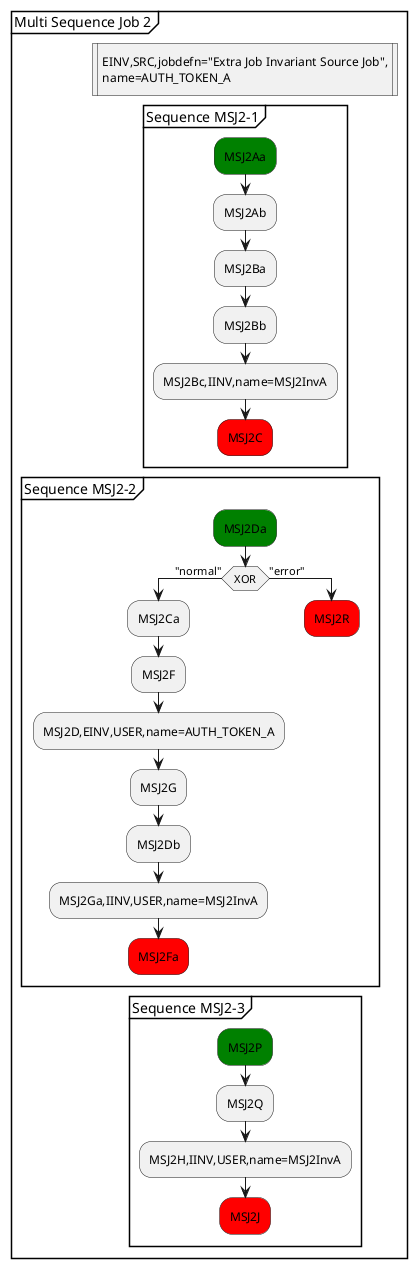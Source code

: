 @startuml
partition "Multi Sequence Job 2" {
 :EINV,SRC,jobdefn="Extra Job Invariant Source Job",
 name=AUTH_TOKEN_A|
 detach
group "Sequence MSJ2-1"
  #green:MSJ2Aa;
  :MSJ2Ab;
  :MSJ2Ba;
  :MSJ2Bb;
  :MSJ2Bc,IINV,name=MSJ2InvA;
  #red:MSJ2C;
  detach
end group
group "Sequence MSJ2-2"  
  #green:MSJ2Da;
  if (XOR) then ("normal")
      :MSJ2Ca;
      :MSJ2F;
      :MSJ2D,EINV,USER,name=AUTH_TOKEN_A;
      :MSJ2G;
    :MSJ2Db;
      :MSJ2Ga,IINV,USER,name=MSJ2InvA;
      #red:MSJ2Fa;
      detach
  else ("error")
    #red:MSJ2R;
    detach
    endif   
end group
group "Sequence MSJ2-3"      
      #green:MSJ2P;
      :MSJ2Q;
    :MSJ2H,IINV,USER,name=MSJ2InvA;
    #red:MSJ2J;
    detach
end group
}
@enduml